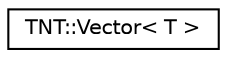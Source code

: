 digraph G
{
  edge [fontname="Helvetica",fontsize="10",labelfontname="Helvetica",labelfontsize="10"];
  node [fontname="Helvetica",fontsize="10",shape=record];
  rankdir="LR";
  Node1 [label="TNT::Vector\< T \>",height=0.2,width=0.4,color="black", fillcolor="white", style="filled",URL="$class_t_n_t_1_1_vector.html"];
}
